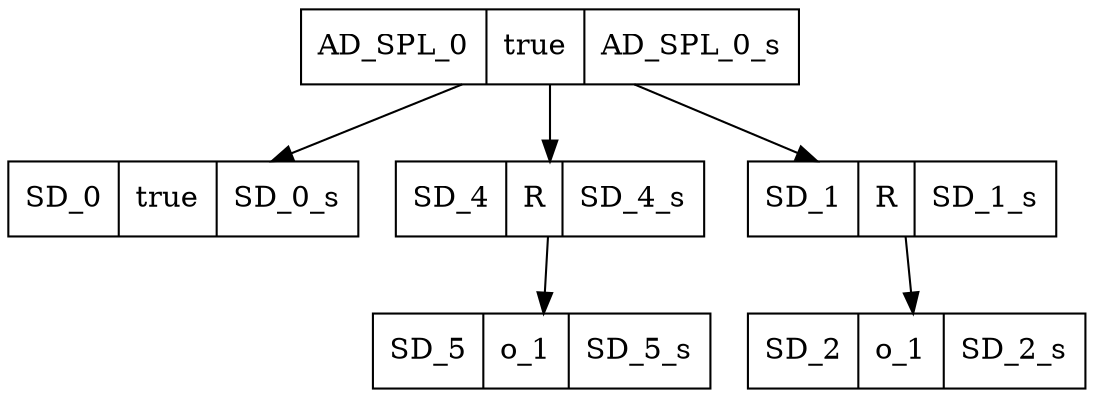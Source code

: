 digraph graphname {
AD_SPL_0[shape=record, label="{{AD_SPL_0|true|AD_SPL_0_s}}"];
SD_0[shape=record, label="{{SD_0|true|SD_0_s}}"];
SD_4[shape=record, label="{{SD_4|R|SD_4_s}}"];
SD_5[shape=record, label="{{SD_5|o_1|SD_5_s}}"];
SD_1[shape=record, label="{{SD_1|R|SD_1_s}}"];
SD_2[shape=record, label="{{SD_2|o_1|SD_2_s}}"];
AD_SPL_0 -> SD_0;
AD_SPL_0 -> SD_4;
SD_4 -> SD_5;
AD_SPL_0 -> SD_1;
SD_1 -> SD_2;
}